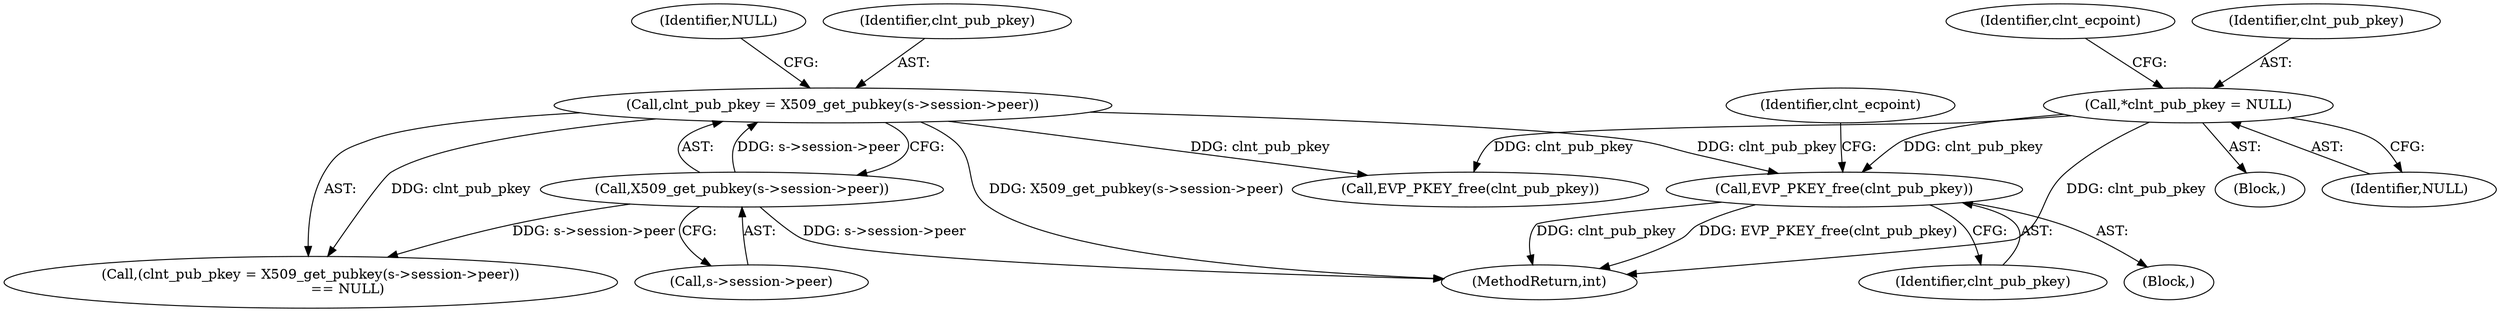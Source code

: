 digraph "0_openssl_3c66a669dfc7b3792f7af0758ea26fe8502ce70c@API" {
"1001494" [label="(Call,EVP_PKEY_free(clnt_pub_pkey))"];
"1001365" [label="(Call,clnt_pub_pkey = X509_get_pubkey(s->session->peer))"];
"1001367" [label="(Call,X509_get_pubkey(s->session->peer))"];
"1000173" [label="(Call,*clnt_pub_pkey = NULL)"];
"1000178" [label="(Identifier,clnt_ecpoint)"];
"1001497" [label="(Identifier,clnt_ecpoint)"];
"1001368" [label="(Call,s->session->peer)"];
"1000143" [label="(Block,)"];
"1000175" [label="(Identifier,NULL)"];
"1001364" [label="(Call,(clnt_pub_pkey = X509_get_pubkey(s->session->peer))\n                 == NULL)"];
"1002162" [label="(MethodReturn,int)"];
"1001495" [label="(Identifier,clnt_pub_pkey)"];
"1001367" [label="(Call,X509_get_pubkey(s->session->peer))"];
"1001254" [label="(Block,)"];
"1001494" [label="(Call,EVP_PKEY_free(clnt_pub_pkey))"];
"1000173" [label="(Call,*clnt_pub_pkey = NULL)"];
"1001373" [label="(Identifier,NULL)"];
"1001366" [label="(Identifier,clnt_pub_pkey)"];
"1002142" [label="(Call,EVP_PKEY_free(clnt_pub_pkey))"];
"1001365" [label="(Call,clnt_pub_pkey = X509_get_pubkey(s->session->peer))"];
"1000174" [label="(Identifier,clnt_pub_pkey)"];
"1001494" -> "1001254"  [label="AST: "];
"1001494" -> "1001495"  [label="CFG: "];
"1001495" -> "1001494"  [label="AST: "];
"1001497" -> "1001494"  [label="CFG: "];
"1001494" -> "1002162"  [label="DDG: EVP_PKEY_free(clnt_pub_pkey)"];
"1001494" -> "1002162"  [label="DDG: clnt_pub_pkey"];
"1001365" -> "1001494"  [label="DDG: clnt_pub_pkey"];
"1000173" -> "1001494"  [label="DDG: clnt_pub_pkey"];
"1001365" -> "1001364"  [label="AST: "];
"1001365" -> "1001367"  [label="CFG: "];
"1001366" -> "1001365"  [label="AST: "];
"1001367" -> "1001365"  [label="AST: "];
"1001373" -> "1001365"  [label="CFG: "];
"1001365" -> "1002162"  [label="DDG: X509_get_pubkey(s->session->peer)"];
"1001365" -> "1001364"  [label="DDG: clnt_pub_pkey"];
"1001367" -> "1001365"  [label="DDG: s->session->peer"];
"1001365" -> "1002142"  [label="DDG: clnt_pub_pkey"];
"1001367" -> "1001368"  [label="CFG: "];
"1001368" -> "1001367"  [label="AST: "];
"1001367" -> "1002162"  [label="DDG: s->session->peer"];
"1001367" -> "1001364"  [label="DDG: s->session->peer"];
"1000173" -> "1000143"  [label="AST: "];
"1000173" -> "1000175"  [label="CFG: "];
"1000174" -> "1000173"  [label="AST: "];
"1000175" -> "1000173"  [label="AST: "];
"1000178" -> "1000173"  [label="CFG: "];
"1000173" -> "1002162"  [label="DDG: clnt_pub_pkey"];
"1000173" -> "1002142"  [label="DDG: clnt_pub_pkey"];
}
